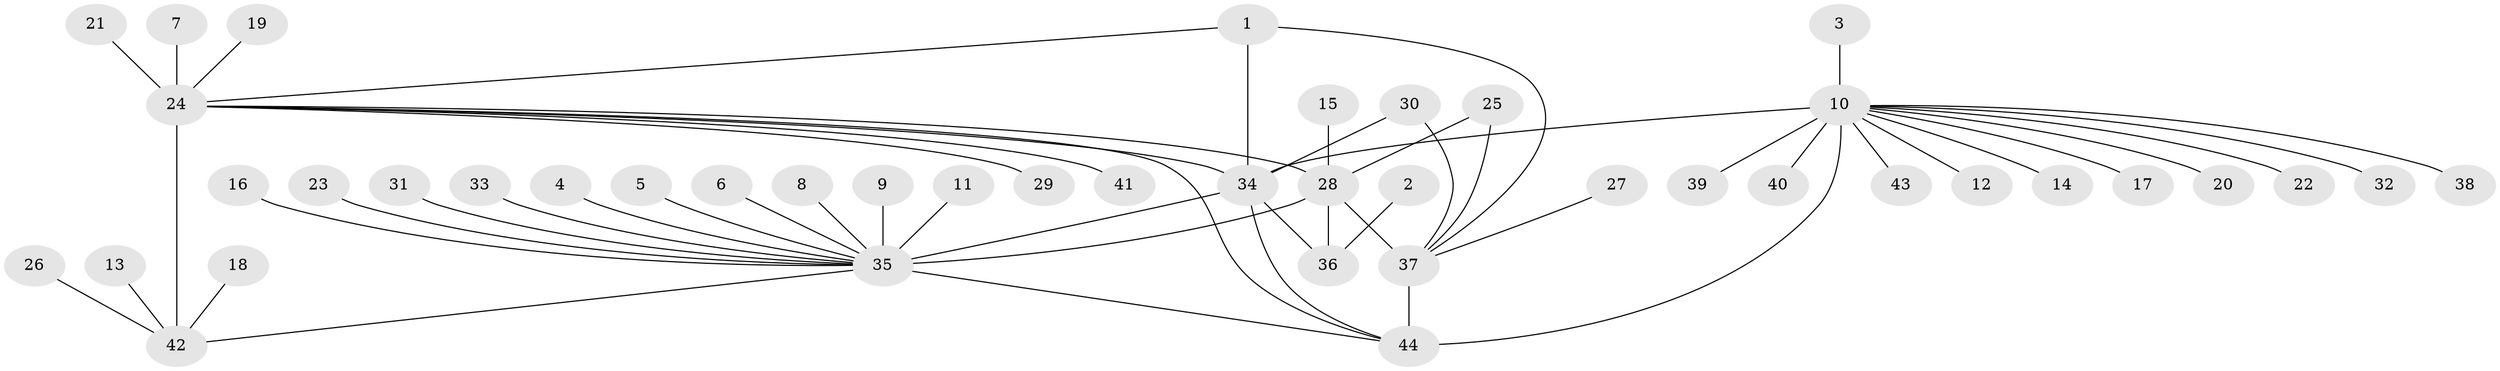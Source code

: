 // original degree distribution, {8: 0.05714285714285714, 10: 0.03571428571428571, 16: 0.007142857142857143, 9: 0.06428571428571428, 14: 0.007142857142857143, 7: 0.02857142857142857, 6: 0.014285714285714285, 12: 0.014285714285714285, 11: 0.014285714285714285, 15: 0.007142857142857143, 3: 0.03571428571428571, 2: 0.10714285714285714, 1: 0.6071428571428571}
// Generated by graph-tools (version 1.1) at 2025/37/03/04/25 23:37:36]
// undirected, 44 vertices, 54 edges
graph export_dot {
  node [color=gray90,style=filled];
  1;
  2;
  3;
  4;
  5;
  6;
  7;
  8;
  9;
  10;
  11;
  12;
  13;
  14;
  15;
  16;
  17;
  18;
  19;
  20;
  21;
  22;
  23;
  24;
  25;
  26;
  27;
  28;
  29;
  30;
  31;
  32;
  33;
  34;
  35;
  36;
  37;
  38;
  39;
  40;
  41;
  42;
  43;
  44;
  1 -- 24 [weight=1.0];
  1 -- 34 [weight=1.0];
  1 -- 37 [weight=1.0];
  2 -- 36 [weight=1.0];
  3 -- 10 [weight=1.0];
  4 -- 35 [weight=1.0];
  5 -- 35 [weight=1.0];
  6 -- 35 [weight=1.0];
  7 -- 24 [weight=1.0];
  8 -- 35 [weight=1.0];
  9 -- 35 [weight=1.0];
  10 -- 12 [weight=1.0];
  10 -- 14 [weight=1.0];
  10 -- 17 [weight=1.0];
  10 -- 20 [weight=1.0];
  10 -- 22 [weight=1.0];
  10 -- 32 [weight=1.0];
  10 -- 34 [weight=5.0];
  10 -- 38 [weight=1.0];
  10 -- 39 [weight=1.0];
  10 -- 40 [weight=1.0];
  10 -- 43 [weight=1.0];
  10 -- 44 [weight=5.0];
  11 -- 35 [weight=1.0];
  13 -- 42 [weight=1.0];
  15 -- 28 [weight=1.0];
  16 -- 35 [weight=1.0];
  18 -- 42 [weight=1.0];
  19 -- 24 [weight=1.0];
  21 -- 24 [weight=1.0];
  23 -- 35 [weight=1.0];
  24 -- 28 [weight=1.0];
  24 -- 29 [weight=1.0];
  24 -- 34 [weight=1.0];
  24 -- 41 [weight=1.0];
  24 -- 42 [weight=12.0];
  24 -- 44 [weight=2.0];
  25 -- 28 [weight=1.0];
  25 -- 37 [weight=1.0];
  26 -- 42 [weight=1.0];
  27 -- 37 [weight=1.0];
  28 -- 35 [weight=1.0];
  28 -- 36 [weight=6.0];
  28 -- 37 [weight=1.0];
  30 -- 34 [weight=1.0];
  30 -- 37 [weight=1.0];
  31 -- 35 [weight=1.0];
  33 -- 35 [weight=1.0];
  34 -- 35 [weight=1.0];
  34 -- 36 [weight=3.0];
  34 -- 44 [weight=1.0];
  35 -- 42 [weight=1.0];
  35 -- 44 [weight=6.0];
  37 -- 44 [weight=11.0];
}
